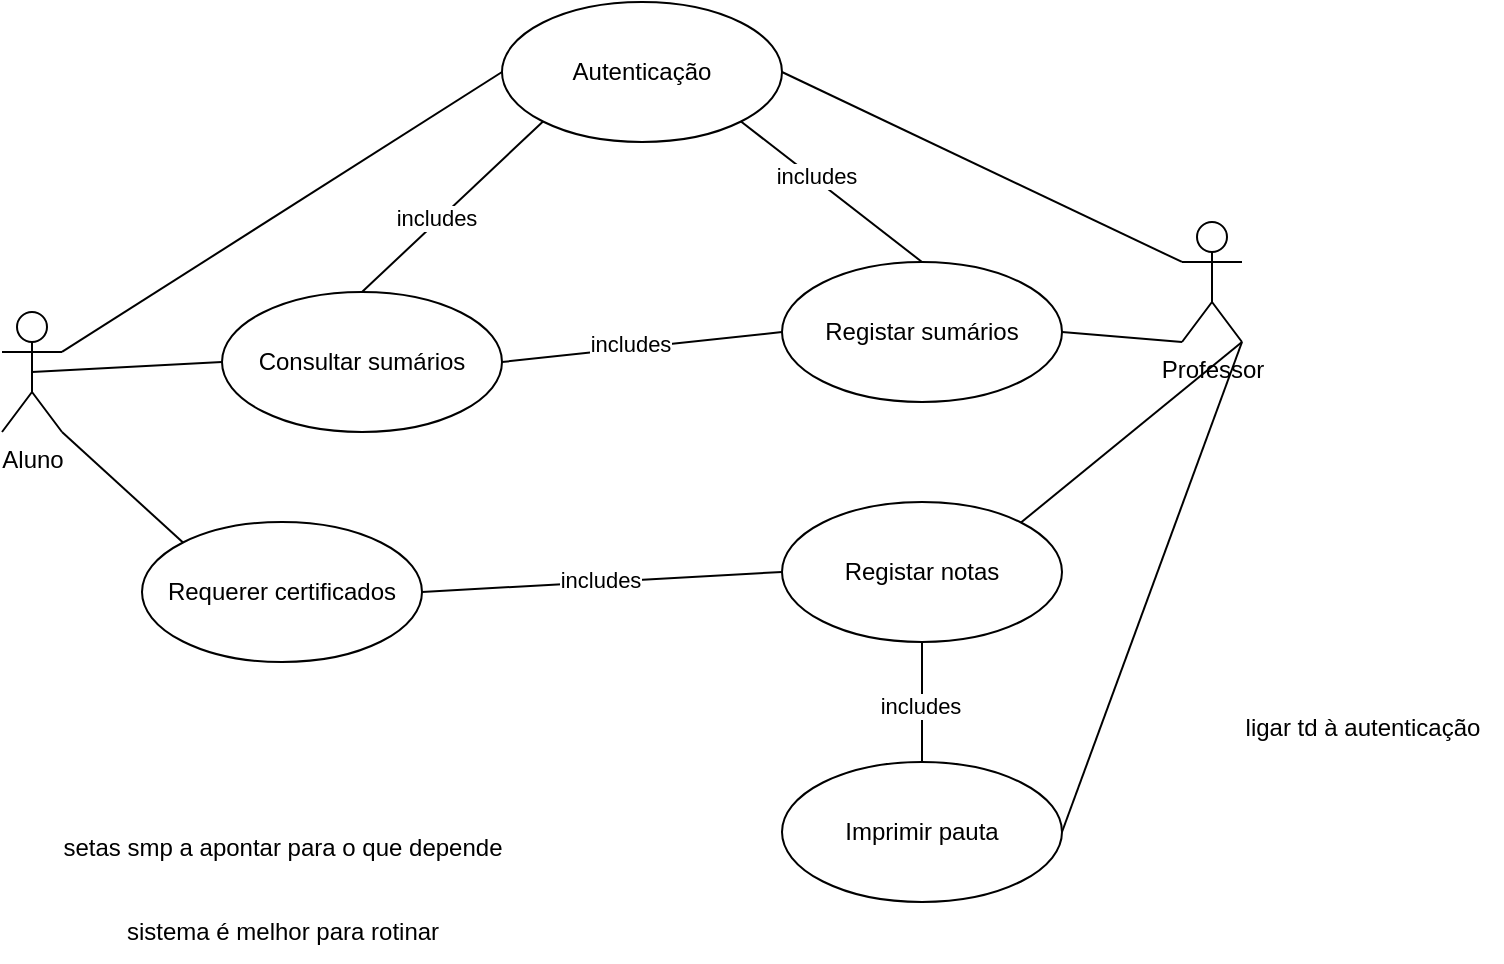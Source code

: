 <mxfile version="26.0.15" pages="2">
  <diagram name="Escola" id="cRS-5wic6ikiXNKQri85">
    <mxGraphModel dx="1050" dy="557" grid="1" gridSize="10" guides="1" tooltips="1" connect="1" arrows="1" fold="1" page="1" pageScale="1" pageWidth="827" pageHeight="1169" math="0" shadow="0">
      <root>
        <mxCell id="0" />
        <mxCell id="1" parent="0" />
        <mxCell id="ZCJ19COI036ZCZFv21rg-1" value="Aluno" style="shape=umlActor;verticalLabelPosition=bottom;verticalAlign=top;html=1;" vertex="1" parent="1">
          <mxGeometry x="80" y="195" width="30" height="60" as="geometry" />
        </mxCell>
        <mxCell id="ZCJ19COI036ZCZFv21rg-2" value="Consultar sumários" style="ellipse;whiteSpace=wrap;html=1;" vertex="1" parent="1">
          <mxGeometry x="190" y="185" width="140" height="70" as="geometry" />
        </mxCell>
        <mxCell id="ZCJ19COI036ZCZFv21rg-3" value="Professor" style="shape=umlActor;verticalLabelPosition=bottom;verticalAlign=top;html=1;" vertex="1" parent="1">
          <mxGeometry x="670" y="150" width="30" height="60" as="geometry" />
        </mxCell>
        <mxCell id="ZCJ19COI036ZCZFv21rg-4" value="Registar sumários" style="ellipse;whiteSpace=wrap;html=1;" vertex="1" parent="1">
          <mxGeometry x="470" y="170" width="140" height="70" as="geometry" />
        </mxCell>
        <mxCell id="ZCJ19COI036ZCZFv21rg-5" value="Registar notas" style="ellipse;whiteSpace=wrap;html=1;" vertex="1" parent="1">
          <mxGeometry x="470" y="290" width="140" height="70" as="geometry" />
        </mxCell>
        <mxCell id="ZCJ19COI036ZCZFv21rg-6" value="Imprimir pauta" style="ellipse;whiteSpace=wrap;html=1;" vertex="1" parent="1">
          <mxGeometry x="470" y="420" width="140" height="70" as="geometry" />
        </mxCell>
        <mxCell id="ZCJ19COI036ZCZFv21rg-7" value="Requerer certificados" style="ellipse;whiteSpace=wrap;html=1;" vertex="1" parent="1">
          <mxGeometry x="150" y="300" width="140" height="70" as="geometry" />
        </mxCell>
        <mxCell id="ZCJ19COI036ZCZFv21rg-8" value="Autenticação" style="ellipse;whiteSpace=wrap;html=1;" vertex="1" parent="1">
          <mxGeometry x="330" y="40" width="140" height="70" as="geometry" />
        </mxCell>
        <mxCell id="ZCJ19COI036ZCZFv21rg-12" value="" style="endArrow=none;html=1;rounded=0;entryX=0;entryY=1;entryDx=0;entryDy=0;exitX=0.5;exitY=0;exitDx=0;exitDy=0;" edge="1" parent="1" source="ZCJ19COI036ZCZFv21rg-2" target="ZCJ19COI036ZCZFv21rg-8">
          <mxGeometry width="50" height="50" relative="1" as="geometry">
            <mxPoint x="390" y="320" as="sourcePoint" />
            <mxPoint x="440" y="270" as="targetPoint" />
          </mxGeometry>
        </mxCell>
        <mxCell id="ZCJ19COI036ZCZFv21rg-13" value="includes" style="edgeLabel;html=1;align=center;verticalAlign=middle;resizable=0;points=[];" vertex="1" connectable="0" parent="ZCJ19COI036ZCZFv21rg-12">
          <mxGeometry x="-0.161" y="2" relative="1" as="geometry">
            <mxPoint as="offset" />
          </mxGeometry>
        </mxCell>
        <mxCell id="ZCJ19COI036ZCZFv21rg-14" value="" style="endArrow=none;html=1;rounded=0;exitX=1;exitY=0.333;exitDx=0;exitDy=0;exitPerimeter=0;entryX=0;entryY=0.5;entryDx=0;entryDy=0;" edge="1" parent="1" source="ZCJ19COI036ZCZFv21rg-1" target="ZCJ19COI036ZCZFv21rg-8">
          <mxGeometry width="50" height="50" relative="1" as="geometry">
            <mxPoint x="390" y="320" as="sourcePoint" />
            <mxPoint x="440" y="270" as="targetPoint" />
          </mxGeometry>
        </mxCell>
        <mxCell id="ZCJ19COI036ZCZFv21rg-15" value="" style="endArrow=none;html=1;rounded=0;entryX=0;entryY=0.333;entryDx=0;entryDy=0;entryPerimeter=0;exitX=1;exitY=0.5;exitDx=0;exitDy=0;" edge="1" parent="1" source="ZCJ19COI036ZCZFv21rg-8" target="ZCJ19COI036ZCZFv21rg-3">
          <mxGeometry width="50" height="50" relative="1" as="geometry">
            <mxPoint x="390" y="320" as="sourcePoint" />
            <mxPoint x="440" y="270" as="targetPoint" />
          </mxGeometry>
        </mxCell>
        <mxCell id="ZCJ19COI036ZCZFv21rg-16" value="" style="endArrow=none;html=1;rounded=0;entryX=0.5;entryY=0;entryDx=0;entryDy=0;exitX=1;exitY=1;exitDx=0;exitDy=0;" edge="1" parent="1" source="ZCJ19COI036ZCZFv21rg-8" target="ZCJ19COI036ZCZFv21rg-4">
          <mxGeometry width="50" height="50" relative="1" as="geometry">
            <mxPoint x="390" y="320" as="sourcePoint" />
            <mxPoint x="440" y="270" as="targetPoint" />
          </mxGeometry>
        </mxCell>
        <mxCell id="ZCJ19COI036ZCZFv21rg-17" value="includes" style="edgeLabel;html=1;align=center;verticalAlign=middle;resizable=0;points=[];" vertex="1" connectable="0" parent="ZCJ19COI036ZCZFv21rg-16">
          <mxGeometry x="-0.194" y="1" relative="1" as="geometry">
            <mxPoint as="offset" />
          </mxGeometry>
        </mxCell>
        <mxCell id="ZCJ19COI036ZCZFv21rg-18" value="" style="endArrow=none;html=1;rounded=0;exitX=1;exitY=0.5;exitDx=0;exitDy=0;entryX=0;entryY=0.5;entryDx=0;entryDy=0;" edge="1" parent="1" source="ZCJ19COI036ZCZFv21rg-2" target="ZCJ19COI036ZCZFv21rg-4">
          <mxGeometry width="50" height="50" relative="1" as="geometry">
            <mxPoint x="390" y="320" as="sourcePoint" />
            <mxPoint x="440" y="270" as="targetPoint" />
          </mxGeometry>
        </mxCell>
        <mxCell id="ZCJ19COI036ZCZFv21rg-19" value="includes" style="edgeLabel;html=1;align=center;verticalAlign=middle;resizable=0;points=[];" vertex="1" connectable="0" parent="ZCJ19COI036ZCZFv21rg-18">
          <mxGeometry x="-0.085" y="2" relative="1" as="geometry">
            <mxPoint as="offset" />
          </mxGeometry>
        </mxCell>
        <mxCell id="ZCJ19COI036ZCZFv21rg-20" value="" style="endArrow=none;html=1;rounded=0;exitX=1;exitY=1;exitDx=0;exitDy=0;exitPerimeter=0;entryX=0;entryY=0;entryDx=0;entryDy=0;" edge="1" parent="1" source="ZCJ19COI036ZCZFv21rg-1" target="ZCJ19COI036ZCZFv21rg-7">
          <mxGeometry width="50" height="50" relative="1" as="geometry">
            <mxPoint x="390" y="320" as="sourcePoint" />
            <mxPoint x="440" y="270" as="targetPoint" />
          </mxGeometry>
        </mxCell>
        <mxCell id="ZCJ19COI036ZCZFv21rg-21" value="" style="endArrow=none;html=1;rounded=0;entryX=0;entryY=1;entryDx=0;entryDy=0;entryPerimeter=0;exitX=1;exitY=0.5;exitDx=0;exitDy=0;" edge="1" parent="1" source="ZCJ19COI036ZCZFv21rg-4" target="ZCJ19COI036ZCZFv21rg-3">
          <mxGeometry width="50" height="50" relative="1" as="geometry">
            <mxPoint x="390" y="320" as="sourcePoint" />
            <mxPoint x="440" y="270" as="targetPoint" />
          </mxGeometry>
        </mxCell>
        <mxCell id="ZCJ19COI036ZCZFv21rg-22" value="" style="endArrow=none;html=1;rounded=0;entryX=1;entryY=1;entryDx=0;entryDy=0;entryPerimeter=0;exitX=1;exitY=0;exitDx=0;exitDy=0;" edge="1" parent="1" source="ZCJ19COI036ZCZFv21rg-5" target="ZCJ19COI036ZCZFv21rg-3">
          <mxGeometry width="50" height="50" relative="1" as="geometry">
            <mxPoint x="390" y="320" as="sourcePoint" />
            <mxPoint x="440" y="270" as="targetPoint" />
          </mxGeometry>
        </mxCell>
        <mxCell id="ZCJ19COI036ZCZFv21rg-23" value="" style="endArrow=none;html=1;rounded=0;entryX=1;entryY=1;entryDx=0;entryDy=0;entryPerimeter=0;exitX=1;exitY=0.5;exitDx=0;exitDy=0;" edge="1" parent="1" source="ZCJ19COI036ZCZFv21rg-6" target="ZCJ19COI036ZCZFv21rg-3">
          <mxGeometry width="50" height="50" relative="1" as="geometry">
            <mxPoint x="390" y="320" as="sourcePoint" />
            <mxPoint x="440" y="270" as="targetPoint" />
          </mxGeometry>
        </mxCell>
        <mxCell id="ZCJ19COI036ZCZFv21rg-28" value="" style="endArrow=none;html=1;rounded=0;entryX=0.5;entryY=1;entryDx=0;entryDy=0;" edge="1" parent="1" source="ZCJ19COI036ZCZFv21rg-6" target="ZCJ19COI036ZCZFv21rg-5">
          <mxGeometry width="50" height="50" relative="1" as="geometry">
            <mxPoint x="390" y="320" as="sourcePoint" />
            <mxPoint x="440" y="270" as="targetPoint" />
          </mxGeometry>
        </mxCell>
        <mxCell id="ZCJ19COI036ZCZFv21rg-29" value="includes" style="edgeLabel;html=1;align=center;verticalAlign=middle;resizable=0;points=[];" vertex="1" connectable="0" parent="ZCJ19COI036ZCZFv21rg-28">
          <mxGeometry x="-0.067" y="1" relative="1" as="geometry">
            <mxPoint as="offset" />
          </mxGeometry>
        </mxCell>
        <mxCell id="DoLE7z8-9PukhtUVuh0R-4" value="" style="endArrow=none;html=1;rounded=0;exitX=1;exitY=0.5;exitDx=0;exitDy=0;entryX=0;entryY=0.5;entryDx=0;entryDy=0;" edge="1" parent="1" source="ZCJ19COI036ZCZFv21rg-7" target="ZCJ19COI036ZCZFv21rg-5">
          <mxGeometry width="50" height="50" relative="1" as="geometry">
            <mxPoint x="390" y="350" as="sourcePoint" />
            <mxPoint x="300" y="440" as="targetPoint" />
          </mxGeometry>
        </mxCell>
        <mxCell id="DoLE7z8-9PukhtUVuh0R-6" value="includes" style="edgeLabel;html=1;align=center;verticalAlign=middle;resizable=0;points=[];" vertex="1" connectable="0" parent="DoLE7z8-9PukhtUVuh0R-4">
          <mxGeometry x="-0.013" y="1" relative="1" as="geometry">
            <mxPoint as="offset" />
          </mxGeometry>
        </mxCell>
        <mxCell id="DoLE7z8-9PukhtUVuh0R-5" value="" style="endArrow=none;html=1;rounded=0;exitX=0.5;exitY=0.5;exitDx=0;exitDy=0;exitPerimeter=0;entryX=0;entryY=0.5;entryDx=0;entryDy=0;" edge="1" parent="1" source="ZCJ19COI036ZCZFv21rg-1" target="ZCJ19COI036ZCZFv21rg-2">
          <mxGeometry width="50" height="50" relative="1" as="geometry">
            <mxPoint x="390" y="350" as="sourcePoint" />
            <mxPoint x="440" y="300" as="targetPoint" />
          </mxGeometry>
        </mxCell>
        <mxCell id="DoLE7z8-9PukhtUVuh0R-7" value="setas smp a apontar para o que depende" style="text;html=1;align=center;verticalAlign=middle;resizable=0;points=[];autosize=1;strokeColor=none;fillColor=none;" vertex="1" parent="1">
          <mxGeometry x="100" y="448" width="240" height="30" as="geometry" />
        </mxCell>
        <mxCell id="xNj34kPh9WJYJEpdmIrn-1" value="sistema é melhor para rotinar" style="text;html=1;align=center;verticalAlign=middle;resizable=0;points=[];autosize=1;strokeColor=none;fillColor=none;" vertex="1" parent="1">
          <mxGeometry x="130" y="490" width="180" height="30" as="geometry" />
        </mxCell>
        <mxCell id="xNj34kPh9WJYJEpdmIrn-2" value="ligar td à autenticação" style="text;html=1;align=center;verticalAlign=middle;resizable=0;points=[];autosize=1;strokeColor=none;fillColor=none;" vertex="1" parent="1">
          <mxGeometry x="690" y="388" width="140" height="30" as="geometry" />
        </mxCell>
      </root>
    </mxGraphModel>
  </diagram>
  <diagram id="9nvqBFdjm2yG7ulg17sa" name="Filas de espera">
    <mxGraphModel dx="1050" dy="557" grid="1" gridSize="10" guides="1" tooltips="1" connect="1" arrows="1" fold="1" page="1" pageScale="1" pageWidth="827" pageHeight="1169" math="0" shadow="0">
      <root>
        <mxCell id="0" />
        <mxCell id="1" parent="0" />
        <mxCell id="zLAlGzTKwCyGB3PkTlD7-1" value="Actor" style="shape=umlActor;verticalLabelPosition=bottom;verticalAlign=top;html=1;outlineConnect=0;" vertex="1" parent="1">
          <mxGeometry x="400" y="260" width="30" height="60" as="geometry" />
        </mxCell>
      </root>
    </mxGraphModel>
  </diagram>
</mxfile>
